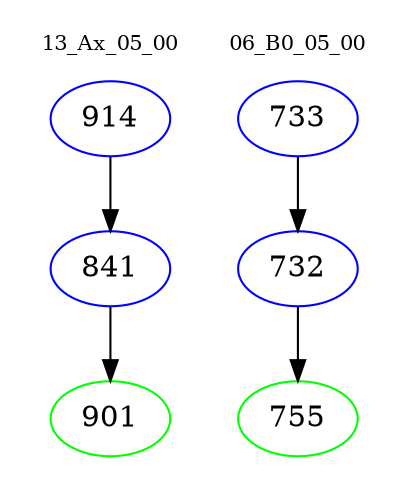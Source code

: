 digraph{
subgraph cluster_0 {
color = white
label = "13_Ax_05_00";
fontsize=10;
T0_914 [label="914", color="blue"]
T0_914 -> T0_841 [color="black"]
T0_841 [label="841", color="blue"]
T0_841 -> T0_901 [color="black"]
T0_901 [label="901", color="green"]
}
subgraph cluster_1 {
color = white
label = "06_B0_05_00";
fontsize=10;
T1_733 [label="733", color="blue"]
T1_733 -> T1_732 [color="black"]
T1_732 [label="732", color="blue"]
T1_732 -> T1_755 [color="black"]
T1_755 [label="755", color="green"]
}
}
